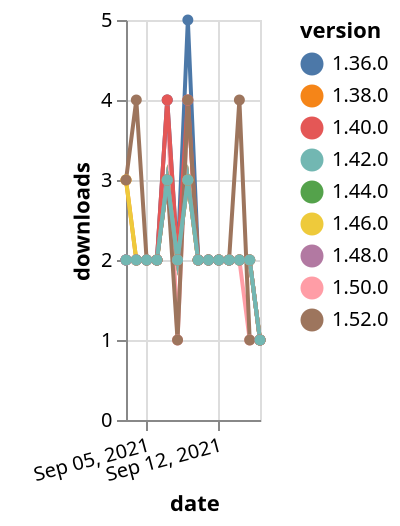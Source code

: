 {"$schema": "https://vega.github.io/schema/vega-lite/v5.json", "description": "A simple bar chart with embedded data.", "data": {"values": [{"date": "2021-09-03", "total": 701, "delta": 2, "version": "1.50.0"}, {"date": "2021-09-04", "total": 703, "delta": 2, "version": "1.50.0"}, {"date": "2021-09-05", "total": 705, "delta": 2, "version": "1.50.0"}, {"date": "2021-09-06", "total": 707, "delta": 2, "version": "1.50.0"}, {"date": "2021-09-07", "total": 711, "delta": 4, "version": "1.50.0"}, {"date": "2021-09-08", "total": 712, "delta": 1, "version": "1.50.0"}, {"date": "2021-09-09", "total": 716, "delta": 4, "version": "1.50.0"}, {"date": "2021-09-10", "total": 718, "delta": 2, "version": "1.50.0"}, {"date": "2021-09-11", "total": 720, "delta": 2, "version": "1.50.0"}, {"date": "2021-09-12", "total": 722, "delta": 2, "version": "1.50.0"}, {"date": "2021-09-13", "total": 724, "delta": 2, "version": "1.50.0"}, {"date": "2021-09-14", "total": 726, "delta": 2, "version": "1.50.0"}, {"date": "2021-09-15", "total": 727, "delta": 1, "version": "1.50.0"}, {"date": "2021-09-16", "total": 728, "delta": 1, "version": "1.50.0"}, {"date": "2021-09-03", "total": 1671, "delta": 2, "version": "1.44.0"}, {"date": "2021-09-04", "total": 1673, "delta": 2, "version": "1.44.0"}, {"date": "2021-09-05", "total": 1675, "delta": 2, "version": "1.44.0"}, {"date": "2021-09-06", "total": 1677, "delta": 2, "version": "1.44.0"}, {"date": "2021-09-07", "total": 1680, "delta": 3, "version": "1.44.0"}, {"date": "2021-09-08", "total": 1682, "delta": 2, "version": "1.44.0"}, {"date": "2021-09-09", "total": 1685, "delta": 3, "version": "1.44.0"}, {"date": "2021-09-10", "total": 1687, "delta": 2, "version": "1.44.0"}, {"date": "2021-09-11", "total": 1689, "delta": 2, "version": "1.44.0"}, {"date": "2021-09-12", "total": 1691, "delta": 2, "version": "1.44.0"}, {"date": "2021-09-13", "total": 1693, "delta": 2, "version": "1.44.0"}, {"date": "2021-09-14", "total": 1695, "delta": 2, "version": "1.44.0"}, {"date": "2021-09-15", "total": 1697, "delta": 2, "version": "1.44.0"}, {"date": "2021-09-16", "total": 1698, "delta": 1, "version": "1.44.0"}, {"date": "2021-09-03", "total": 2572, "delta": 3, "version": "1.38.0"}, {"date": "2021-09-04", "total": 2574, "delta": 2, "version": "1.38.0"}, {"date": "2021-09-05", "total": 2576, "delta": 2, "version": "1.38.0"}, {"date": "2021-09-06", "total": 2578, "delta": 2, "version": "1.38.0"}, {"date": "2021-09-07", "total": 2581, "delta": 3, "version": "1.38.0"}, {"date": "2021-09-08", "total": 2583, "delta": 2, "version": "1.38.0"}, {"date": "2021-09-09", "total": 2586, "delta": 3, "version": "1.38.0"}, {"date": "2021-09-10", "total": 2588, "delta": 2, "version": "1.38.0"}, {"date": "2021-09-11", "total": 2590, "delta": 2, "version": "1.38.0"}, {"date": "2021-09-12", "total": 2592, "delta": 2, "version": "1.38.0"}, {"date": "2021-09-13", "total": 2594, "delta": 2, "version": "1.38.0"}, {"date": "2021-09-14", "total": 2596, "delta": 2, "version": "1.38.0"}, {"date": "2021-09-15", "total": 2598, "delta": 2, "version": "1.38.0"}, {"date": "2021-09-16", "total": 2599, "delta": 1, "version": "1.38.0"}, {"date": "2021-09-03", "total": 3096, "delta": 2, "version": "1.36.0"}, {"date": "2021-09-04", "total": 3098, "delta": 2, "version": "1.36.0"}, {"date": "2021-09-05", "total": 3100, "delta": 2, "version": "1.36.0"}, {"date": "2021-09-06", "total": 3102, "delta": 2, "version": "1.36.0"}, {"date": "2021-09-07", "total": 3106, "delta": 4, "version": "1.36.0"}, {"date": "2021-09-08", "total": 3108, "delta": 2, "version": "1.36.0"}, {"date": "2021-09-09", "total": 3113, "delta": 5, "version": "1.36.0"}, {"date": "2021-09-10", "total": 3115, "delta": 2, "version": "1.36.0"}, {"date": "2021-09-11", "total": 3117, "delta": 2, "version": "1.36.0"}, {"date": "2021-09-12", "total": 3119, "delta": 2, "version": "1.36.0"}, {"date": "2021-09-13", "total": 3121, "delta": 2, "version": "1.36.0"}, {"date": "2021-09-14", "total": 3123, "delta": 2, "version": "1.36.0"}, {"date": "2021-09-15", "total": 3125, "delta": 2, "version": "1.36.0"}, {"date": "2021-09-16", "total": 3126, "delta": 1, "version": "1.36.0"}, {"date": "2021-09-03", "total": 2423, "delta": 2, "version": "1.40.0"}, {"date": "2021-09-04", "total": 2425, "delta": 2, "version": "1.40.0"}, {"date": "2021-09-05", "total": 2427, "delta": 2, "version": "1.40.0"}, {"date": "2021-09-06", "total": 2429, "delta": 2, "version": "1.40.0"}, {"date": "2021-09-07", "total": 2433, "delta": 4, "version": "1.40.0"}, {"date": "2021-09-08", "total": 2435, "delta": 2, "version": "1.40.0"}, {"date": "2021-09-09", "total": 2439, "delta": 4, "version": "1.40.0"}, {"date": "2021-09-10", "total": 2441, "delta": 2, "version": "1.40.0"}, {"date": "2021-09-11", "total": 2443, "delta": 2, "version": "1.40.0"}, {"date": "2021-09-12", "total": 2445, "delta": 2, "version": "1.40.0"}, {"date": "2021-09-13", "total": 2447, "delta": 2, "version": "1.40.0"}, {"date": "2021-09-14", "total": 2449, "delta": 2, "version": "1.40.0"}, {"date": "2021-09-15", "total": 2451, "delta": 2, "version": "1.40.0"}, {"date": "2021-09-16", "total": 2452, "delta": 1, "version": "1.40.0"}, {"date": "2021-09-03", "total": 1460, "delta": 3, "version": "1.46.0"}, {"date": "2021-09-04", "total": 1462, "delta": 2, "version": "1.46.0"}, {"date": "2021-09-05", "total": 1464, "delta": 2, "version": "1.46.0"}, {"date": "2021-09-06", "total": 1466, "delta": 2, "version": "1.46.0"}, {"date": "2021-09-07", "total": 1469, "delta": 3, "version": "1.46.0"}, {"date": "2021-09-08", "total": 1471, "delta": 2, "version": "1.46.0"}, {"date": "2021-09-09", "total": 1474, "delta": 3, "version": "1.46.0"}, {"date": "2021-09-10", "total": 1476, "delta": 2, "version": "1.46.0"}, {"date": "2021-09-11", "total": 1478, "delta": 2, "version": "1.46.0"}, {"date": "2021-09-12", "total": 1480, "delta": 2, "version": "1.46.0"}, {"date": "2021-09-13", "total": 1482, "delta": 2, "version": "1.46.0"}, {"date": "2021-09-14", "total": 1484, "delta": 2, "version": "1.46.0"}, {"date": "2021-09-15", "total": 1486, "delta": 2, "version": "1.46.0"}, {"date": "2021-09-16", "total": 1487, "delta": 1, "version": "1.46.0"}, {"date": "2021-09-03", "total": 227, "delta": 3, "version": "1.52.0"}, {"date": "2021-09-04", "total": 231, "delta": 4, "version": "1.52.0"}, {"date": "2021-09-05", "total": 233, "delta": 2, "version": "1.52.0"}, {"date": "2021-09-06", "total": 235, "delta": 2, "version": "1.52.0"}, {"date": "2021-09-07", "total": 238, "delta": 3, "version": "1.52.0"}, {"date": "2021-09-08", "total": 239, "delta": 1, "version": "1.52.0"}, {"date": "2021-09-09", "total": 243, "delta": 4, "version": "1.52.0"}, {"date": "2021-09-10", "total": 245, "delta": 2, "version": "1.52.0"}, {"date": "2021-09-11", "total": 247, "delta": 2, "version": "1.52.0"}, {"date": "2021-09-12", "total": 249, "delta": 2, "version": "1.52.0"}, {"date": "2021-09-13", "total": 251, "delta": 2, "version": "1.52.0"}, {"date": "2021-09-14", "total": 255, "delta": 4, "version": "1.52.0"}, {"date": "2021-09-15", "total": 256, "delta": 1, "version": "1.52.0"}, {"date": "2021-09-16", "total": 257, "delta": 1, "version": "1.52.0"}, {"date": "2021-09-03", "total": 1004, "delta": 2, "version": "1.48.0"}, {"date": "2021-09-04", "total": 1006, "delta": 2, "version": "1.48.0"}, {"date": "2021-09-05", "total": 1008, "delta": 2, "version": "1.48.0"}, {"date": "2021-09-06", "total": 1010, "delta": 2, "version": "1.48.0"}, {"date": "2021-09-07", "total": 1013, "delta": 3, "version": "1.48.0"}, {"date": "2021-09-08", "total": 1015, "delta": 2, "version": "1.48.0"}, {"date": "2021-09-09", "total": 1018, "delta": 3, "version": "1.48.0"}, {"date": "2021-09-10", "total": 1020, "delta": 2, "version": "1.48.0"}, {"date": "2021-09-11", "total": 1022, "delta": 2, "version": "1.48.0"}, {"date": "2021-09-12", "total": 1024, "delta": 2, "version": "1.48.0"}, {"date": "2021-09-13", "total": 1026, "delta": 2, "version": "1.48.0"}, {"date": "2021-09-14", "total": 1028, "delta": 2, "version": "1.48.0"}, {"date": "2021-09-15", "total": 1030, "delta": 2, "version": "1.48.0"}, {"date": "2021-09-16", "total": 1031, "delta": 1, "version": "1.48.0"}, {"date": "2021-09-03", "total": 2016, "delta": 2, "version": "1.42.0"}, {"date": "2021-09-04", "total": 2018, "delta": 2, "version": "1.42.0"}, {"date": "2021-09-05", "total": 2020, "delta": 2, "version": "1.42.0"}, {"date": "2021-09-06", "total": 2022, "delta": 2, "version": "1.42.0"}, {"date": "2021-09-07", "total": 2025, "delta": 3, "version": "1.42.0"}, {"date": "2021-09-08", "total": 2027, "delta": 2, "version": "1.42.0"}, {"date": "2021-09-09", "total": 2030, "delta": 3, "version": "1.42.0"}, {"date": "2021-09-10", "total": 2032, "delta": 2, "version": "1.42.0"}, {"date": "2021-09-11", "total": 2034, "delta": 2, "version": "1.42.0"}, {"date": "2021-09-12", "total": 2036, "delta": 2, "version": "1.42.0"}, {"date": "2021-09-13", "total": 2038, "delta": 2, "version": "1.42.0"}, {"date": "2021-09-14", "total": 2040, "delta": 2, "version": "1.42.0"}, {"date": "2021-09-15", "total": 2042, "delta": 2, "version": "1.42.0"}, {"date": "2021-09-16", "total": 2043, "delta": 1, "version": "1.42.0"}]}, "width": "container", "mark": {"type": "line", "point": {"filled": true}}, "encoding": {"x": {"field": "date", "type": "temporal", "timeUnit": "yearmonthdate", "title": "date", "axis": {"labelAngle": -15}}, "y": {"field": "delta", "type": "quantitative", "title": "downloads"}, "color": {"field": "version", "type": "nominal"}, "tooltip": {"field": "delta"}}}